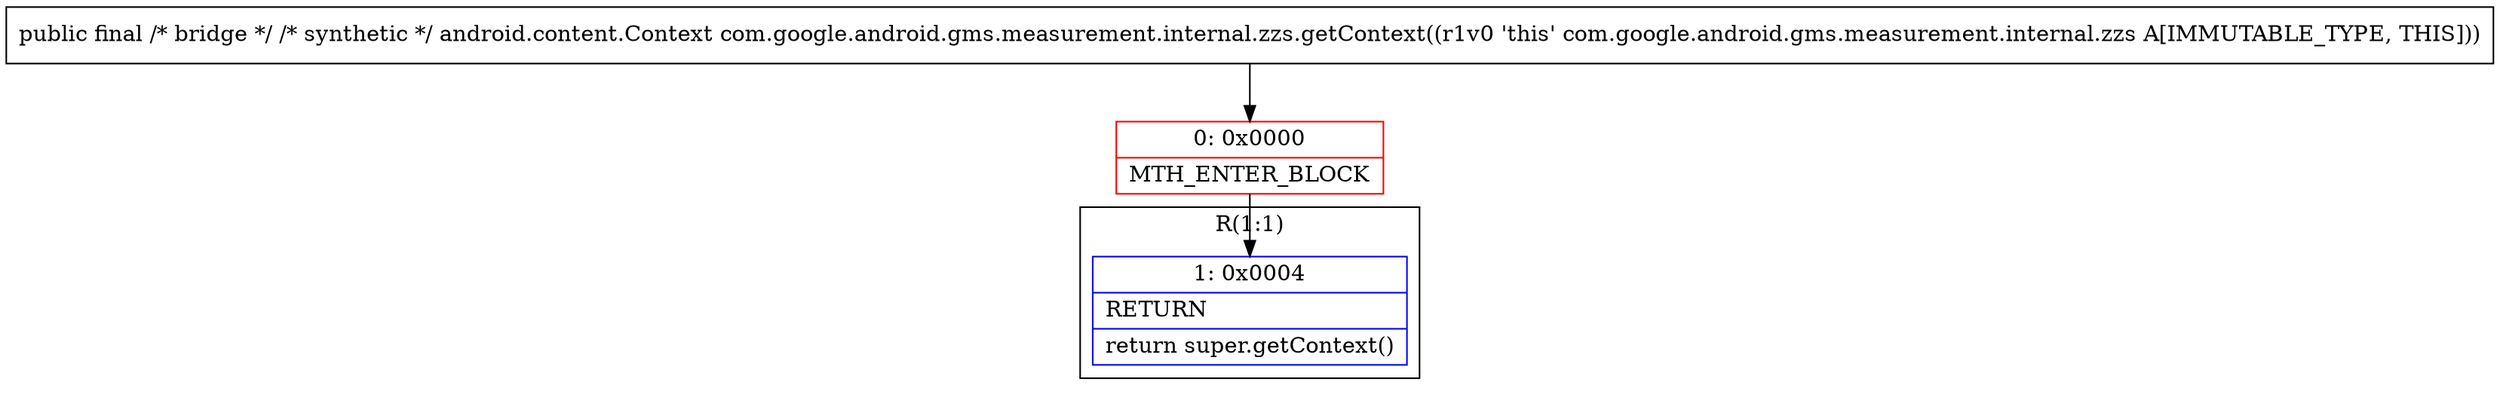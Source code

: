 digraph "CFG forcom.google.android.gms.measurement.internal.zzs.getContext()Landroid\/content\/Context;" {
subgraph cluster_Region_718653416 {
label = "R(1:1)";
node [shape=record,color=blue];
Node_1 [shape=record,label="{1\:\ 0x0004|RETURN\l|return super.getContext()\l}"];
}
Node_0 [shape=record,color=red,label="{0\:\ 0x0000|MTH_ENTER_BLOCK\l}"];
MethodNode[shape=record,label="{public final \/* bridge *\/ \/* synthetic *\/ android.content.Context com.google.android.gms.measurement.internal.zzs.getContext((r1v0 'this' com.google.android.gms.measurement.internal.zzs A[IMMUTABLE_TYPE, THIS])) }"];
MethodNode -> Node_0;
Node_0 -> Node_1;
}

